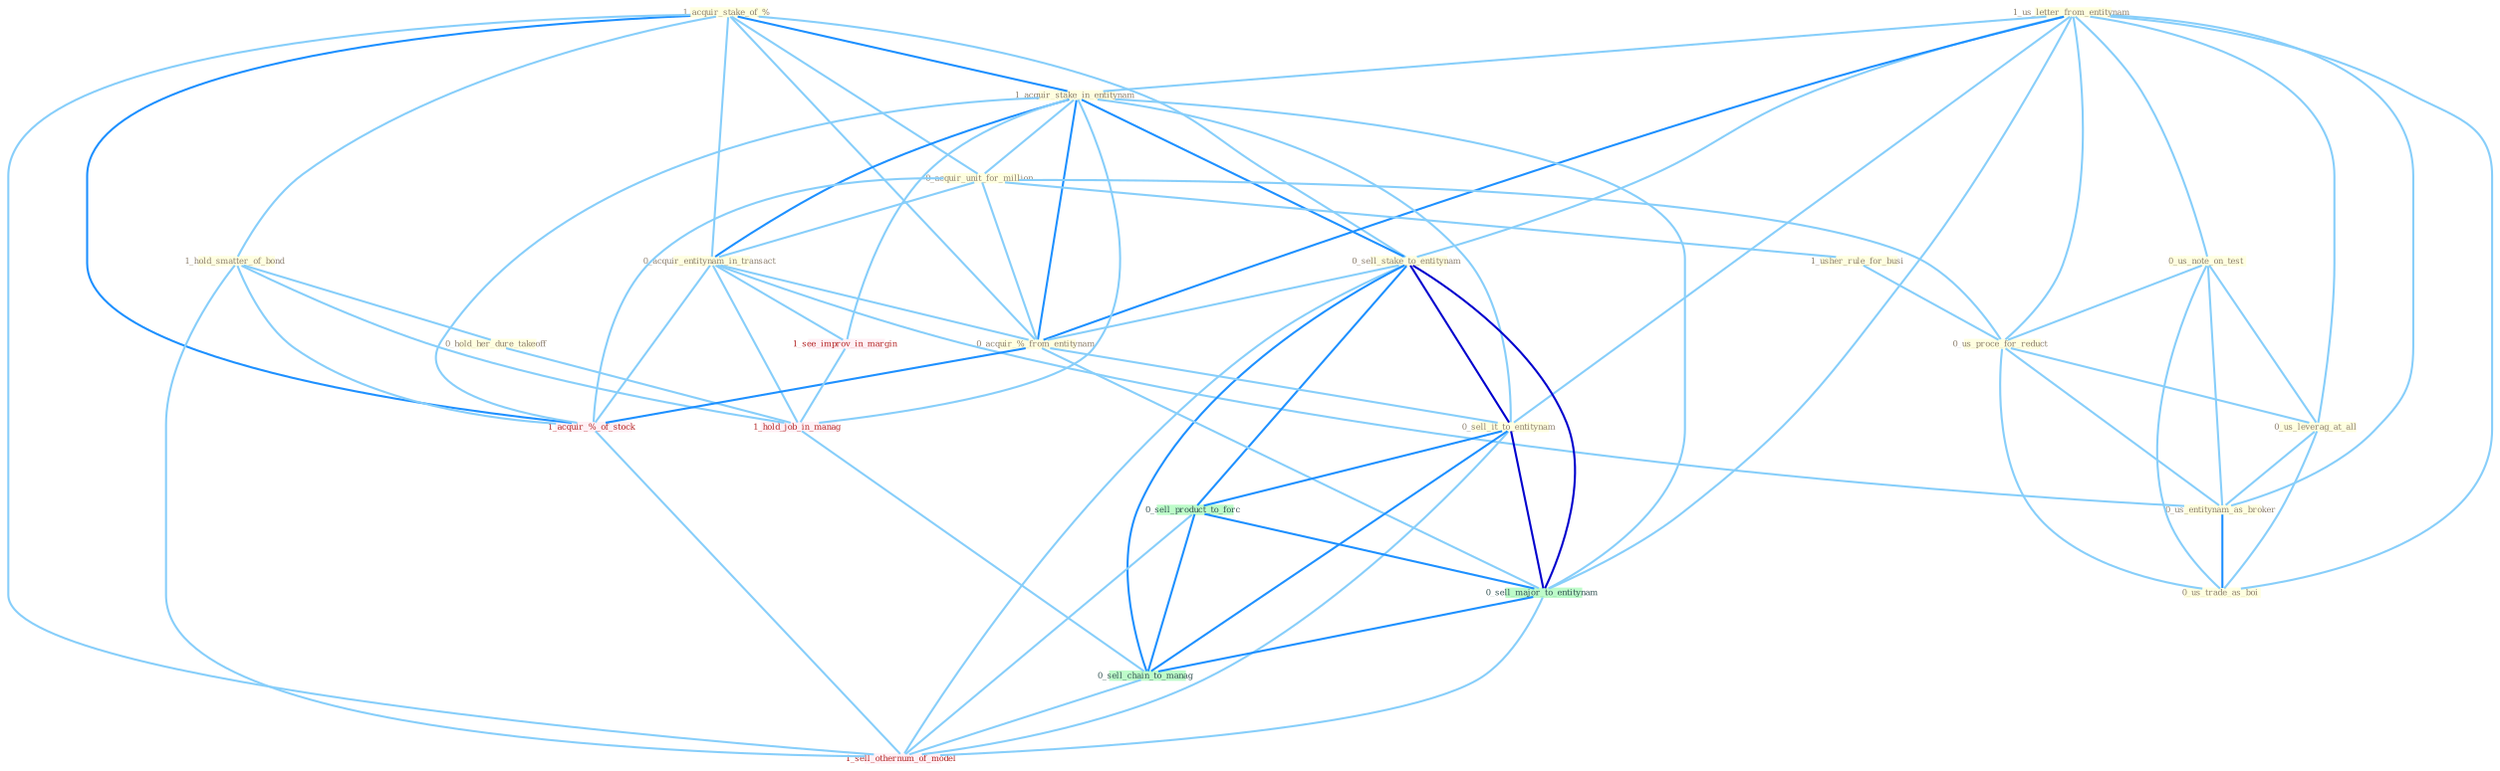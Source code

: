 Graph G{ 
    node
    [shape=polygon,style=filled,width=.5,height=.06,color="#BDFCC9",fixedsize=true,fontsize=4,
    fontcolor="#2f4f4f"];
    {node
    [color="#ffffe0", fontcolor="#8b7d6b"] "1_acquir_stake_of_% " "1_us_letter_from_entitynam " "1_hold_smatter_of_bond " "1_acquir_stake_in_entitynam " "0_acquir_unit_for_million " "0_hold_her_dure_takeoff " "1_usher_rule_for_busi " "0_us_note_on_test " "0_acquir_entitynam_in_transact " "0_us_proce_for_reduct " "0_sell_stake_to_entitynam " "0_us_leverag_at_all " "0_acquir_%_from_entitynam " "0_sell_it_to_entitynam " "0_us_entitynam_as_broker " "0_us_trade_as_boi "}
{node [color="#fff0f5", fontcolor="#b22222"] "1_see_improv_in_margin " "1_acquir_%_of_stock " "1_hold_job_in_manag " "1_sell_othernum_of_model "}
edge [color="#B0E2FF"];

	"1_acquir_stake_of_% " -- "1_hold_smatter_of_bond " [w="1", color="#87cefa" ];
	"1_acquir_stake_of_% " -- "1_acquir_stake_in_entitynam " [w="2", color="#1e90ff" , len=0.8];
	"1_acquir_stake_of_% " -- "0_acquir_unit_for_million " [w="1", color="#87cefa" ];
	"1_acquir_stake_of_% " -- "0_acquir_entitynam_in_transact " [w="1", color="#87cefa" ];
	"1_acquir_stake_of_% " -- "0_sell_stake_to_entitynam " [w="1", color="#87cefa" ];
	"1_acquir_stake_of_% " -- "0_acquir_%_from_entitynam " [w="1", color="#87cefa" ];
	"1_acquir_stake_of_% " -- "1_acquir_%_of_stock " [w="2", color="#1e90ff" , len=0.8];
	"1_acquir_stake_of_% " -- "1_sell_othernum_of_model " [w="1", color="#87cefa" ];
	"1_us_letter_from_entitynam " -- "1_acquir_stake_in_entitynam " [w="1", color="#87cefa" ];
	"1_us_letter_from_entitynam " -- "0_us_note_on_test " [w="1", color="#87cefa" ];
	"1_us_letter_from_entitynam " -- "0_us_proce_for_reduct " [w="1", color="#87cefa" ];
	"1_us_letter_from_entitynam " -- "0_sell_stake_to_entitynam " [w="1", color="#87cefa" ];
	"1_us_letter_from_entitynam " -- "0_us_leverag_at_all " [w="1", color="#87cefa" ];
	"1_us_letter_from_entitynam " -- "0_acquir_%_from_entitynam " [w="2", color="#1e90ff" , len=0.8];
	"1_us_letter_from_entitynam " -- "0_sell_it_to_entitynam " [w="1", color="#87cefa" ];
	"1_us_letter_from_entitynam " -- "0_us_entitynam_as_broker " [w="1", color="#87cefa" ];
	"1_us_letter_from_entitynam " -- "0_us_trade_as_boi " [w="1", color="#87cefa" ];
	"1_us_letter_from_entitynam " -- "0_sell_major_to_entitynam " [w="1", color="#87cefa" ];
	"1_hold_smatter_of_bond " -- "0_hold_her_dure_takeoff " [w="1", color="#87cefa" ];
	"1_hold_smatter_of_bond " -- "1_acquir_%_of_stock " [w="1", color="#87cefa" ];
	"1_hold_smatter_of_bond " -- "1_hold_job_in_manag " [w="1", color="#87cefa" ];
	"1_hold_smatter_of_bond " -- "1_sell_othernum_of_model " [w="1", color="#87cefa" ];
	"1_acquir_stake_in_entitynam " -- "0_acquir_unit_for_million " [w="1", color="#87cefa" ];
	"1_acquir_stake_in_entitynam " -- "0_acquir_entitynam_in_transact " [w="2", color="#1e90ff" , len=0.8];
	"1_acquir_stake_in_entitynam " -- "0_sell_stake_to_entitynam " [w="2", color="#1e90ff" , len=0.8];
	"1_acquir_stake_in_entitynam " -- "0_acquir_%_from_entitynam " [w="2", color="#1e90ff" , len=0.8];
	"1_acquir_stake_in_entitynam " -- "0_sell_it_to_entitynam " [w="1", color="#87cefa" ];
	"1_acquir_stake_in_entitynam " -- "1_see_improv_in_margin " [w="1", color="#87cefa" ];
	"1_acquir_stake_in_entitynam " -- "1_acquir_%_of_stock " [w="1", color="#87cefa" ];
	"1_acquir_stake_in_entitynam " -- "1_hold_job_in_manag " [w="1", color="#87cefa" ];
	"1_acquir_stake_in_entitynam " -- "0_sell_major_to_entitynam " [w="1", color="#87cefa" ];
	"0_acquir_unit_for_million " -- "1_usher_rule_for_busi " [w="1", color="#87cefa" ];
	"0_acquir_unit_for_million " -- "0_acquir_entitynam_in_transact " [w="1", color="#87cefa" ];
	"0_acquir_unit_for_million " -- "0_us_proce_for_reduct " [w="1", color="#87cefa" ];
	"0_acquir_unit_for_million " -- "0_acquir_%_from_entitynam " [w="1", color="#87cefa" ];
	"0_acquir_unit_for_million " -- "1_acquir_%_of_stock " [w="1", color="#87cefa" ];
	"0_hold_her_dure_takeoff " -- "1_hold_job_in_manag " [w="1", color="#87cefa" ];
	"1_usher_rule_for_busi " -- "0_us_proce_for_reduct " [w="1", color="#87cefa" ];
	"0_us_note_on_test " -- "0_us_proce_for_reduct " [w="1", color="#87cefa" ];
	"0_us_note_on_test " -- "0_us_leverag_at_all " [w="1", color="#87cefa" ];
	"0_us_note_on_test " -- "0_us_entitynam_as_broker " [w="1", color="#87cefa" ];
	"0_us_note_on_test " -- "0_us_trade_as_boi " [w="1", color="#87cefa" ];
	"0_acquir_entitynam_in_transact " -- "0_acquir_%_from_entitynam " [w="1", color="#87cefa" ];
	"0_acquir_entitynam_in_transact " -- "0_us_entitynam_as_broker " [w="1", color="#87cefa" ];
	"0_acquir_entitynam_in_transact " -- "1_see_improv_in_margin " [w="1", color="#87cefa" ];
	"0_acquir_entitynam_in_transact " -- "1_acquir_%_of_stock " [w="1", color="#87cefa" ];
	"0_acquir_entitynam_in_transact " -- "1_hold_job_in_manag " [w="1", color="#87cefa" ];
	"0_us_proce_for_reduct " -- "0_us_leverag_at_all " [w="1", color="#87cefa" ];
	"0_us_proce_for_reduct " -- "0_us_entitynam_as_broker " [w="1", color="#87cefa" ];
	"0_us_proce_for_reduct " -- "0_us_trade_as_boi " [w="1", color="#87cefa" ];
	"0_sell_stake_to_entitynam " -- "0_acquir_%_from_entitynam " [w="1", color="#87cefa" ];
	"0_sell_stake_to_entitynam " -- "0_sell_it_to_entitynam " [w="3", color="#0000cd" , len=0.6];
	"0_sell_stake_to_entitynam " -- "0_sell_product_to_forc " [w="2", color="#1e90ff" , len=0.8];
	"0_sell_stake_to_entitynam " -- "0_sell_major_to_entitynam " [w="3", color="#0000cd" , len=0.6];
	"0_sell_stake_to_entitynam " -- "0_sell_chain_to_manag " [w="2", color="#1e90ff" , len=0.8];
	"0_sell_stake_to_entitynam " -- "1_sell_othernum_of_model " [w="1", color="#87cefa" ];
	"0_us_leverag_at_all " -- "0_us_entitynam_as_broker " [w="1", color="#87cefa" ];
	"0_us_leverag_at_all " -- "0_us_trade_as_boi " [w="1", color="#87cefa" ];
	"0_acquir_%_from_entitynam " -- "0_sell_it_to_entitynam " [w="1", color="#87cefa" ];
	"0_acquir_%_from_entitynam " -- "1_acquir_%_of_stock " [w="2", color="#1e90ff" , len=0.8];
	"0_acquir_%_from_entitynam " -- "0_sell_major_to_entitynam " [w="1", color="#87cefa" ];
	"0_sell_it_to_entitynam " -- "0_sell_product_to_forc " [w="2", color="#1e90ff" , len=0.8];
	"0_sell_it_to_entitynam " -- "0_sell_major_to_entitynam " [w="3", color="#0000cd" , len=0.6];
	"0_sell_it_to_entitynam " -- "0_sell_chain_to_manag " [w="2", color="#1e90ff" , len=0.8];
	"0_sell_it_to_entitynam " -- "1_sell_othernum_of_model " [w="1", color="#87cefa" ];
	"0_us_entitynam_as_broker " -- "0_us_trade_as_boi " [w="2", color="#1e90ff" , len=0.8];
	"1_see_improv_in_margin " -- "1_hold_job_in_manag " [w="1", color="#87cefa" ];
	"1_acquir_%_of_stock " -- "1_sell_othernum_of_model " [w="1", color="#87cefa" ];
	"1_hold_job_in_manag " -- "0_sell_chain_to_manag " [w="1", color="#87cefa" ];
	"0_sell_product_to_forc " -- "0_sell_major_to_entitynam " [w="2", color="#1e90ff" , len=0.8];
	"0_sell_product_to_forc " -- "0_sell_chain_to_manag " [w="2", color="#1e90ff" , len=0.8];
	"0_sell_product_to_forc " -- "1_sell_othernum_of_model " [w="1", color="#87cefa" ];
	"0_sell_major_to_entitynam " -- "0_sell_chain_to_manag " [w="2", color="#1e90ff" , len=0.8];
	"0_sell_major_to_entitynam " -- "1_sell_othernum_of_model " [w="1", color="#87cefa" ];
	"0_sell_chain_to_manag " -- "1_sell_othernum_of_model " [w="1", color="#87cefa" ];
}